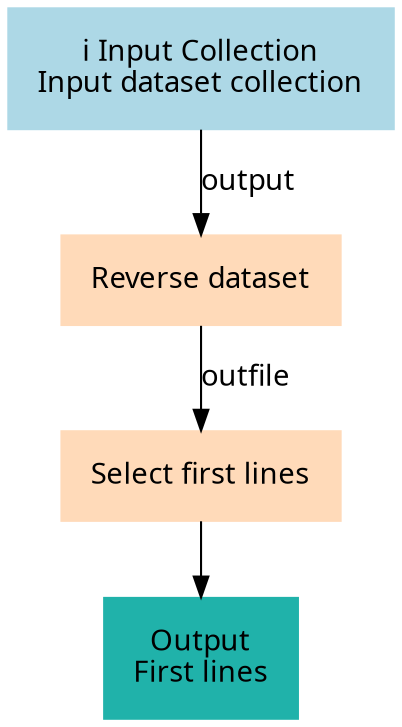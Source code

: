 digraph main {
  node [fontname="Atkinson Hyperlegible", shape=box, color=white,style=filled,color=peachpuff,margin="0.2,0.2"];
  edge [fontname="Atkinson Hyperlegible"];
  0[color=lightblue,label="ℹ️ Input Collection\nInput dataset collection"]
  1[label="Reverse dataset"]
  0 -> 1 [label="output"]
  2[label="Select first lines"]
  1 -> 2 [label="outfile"]
  kdaf1abd9a5c84b25add15475e594f187[color=lightseagreen,label="Output\nFirst lines"]
  2 -> kdaf1abd9a5c84b25add15475e594f187
}